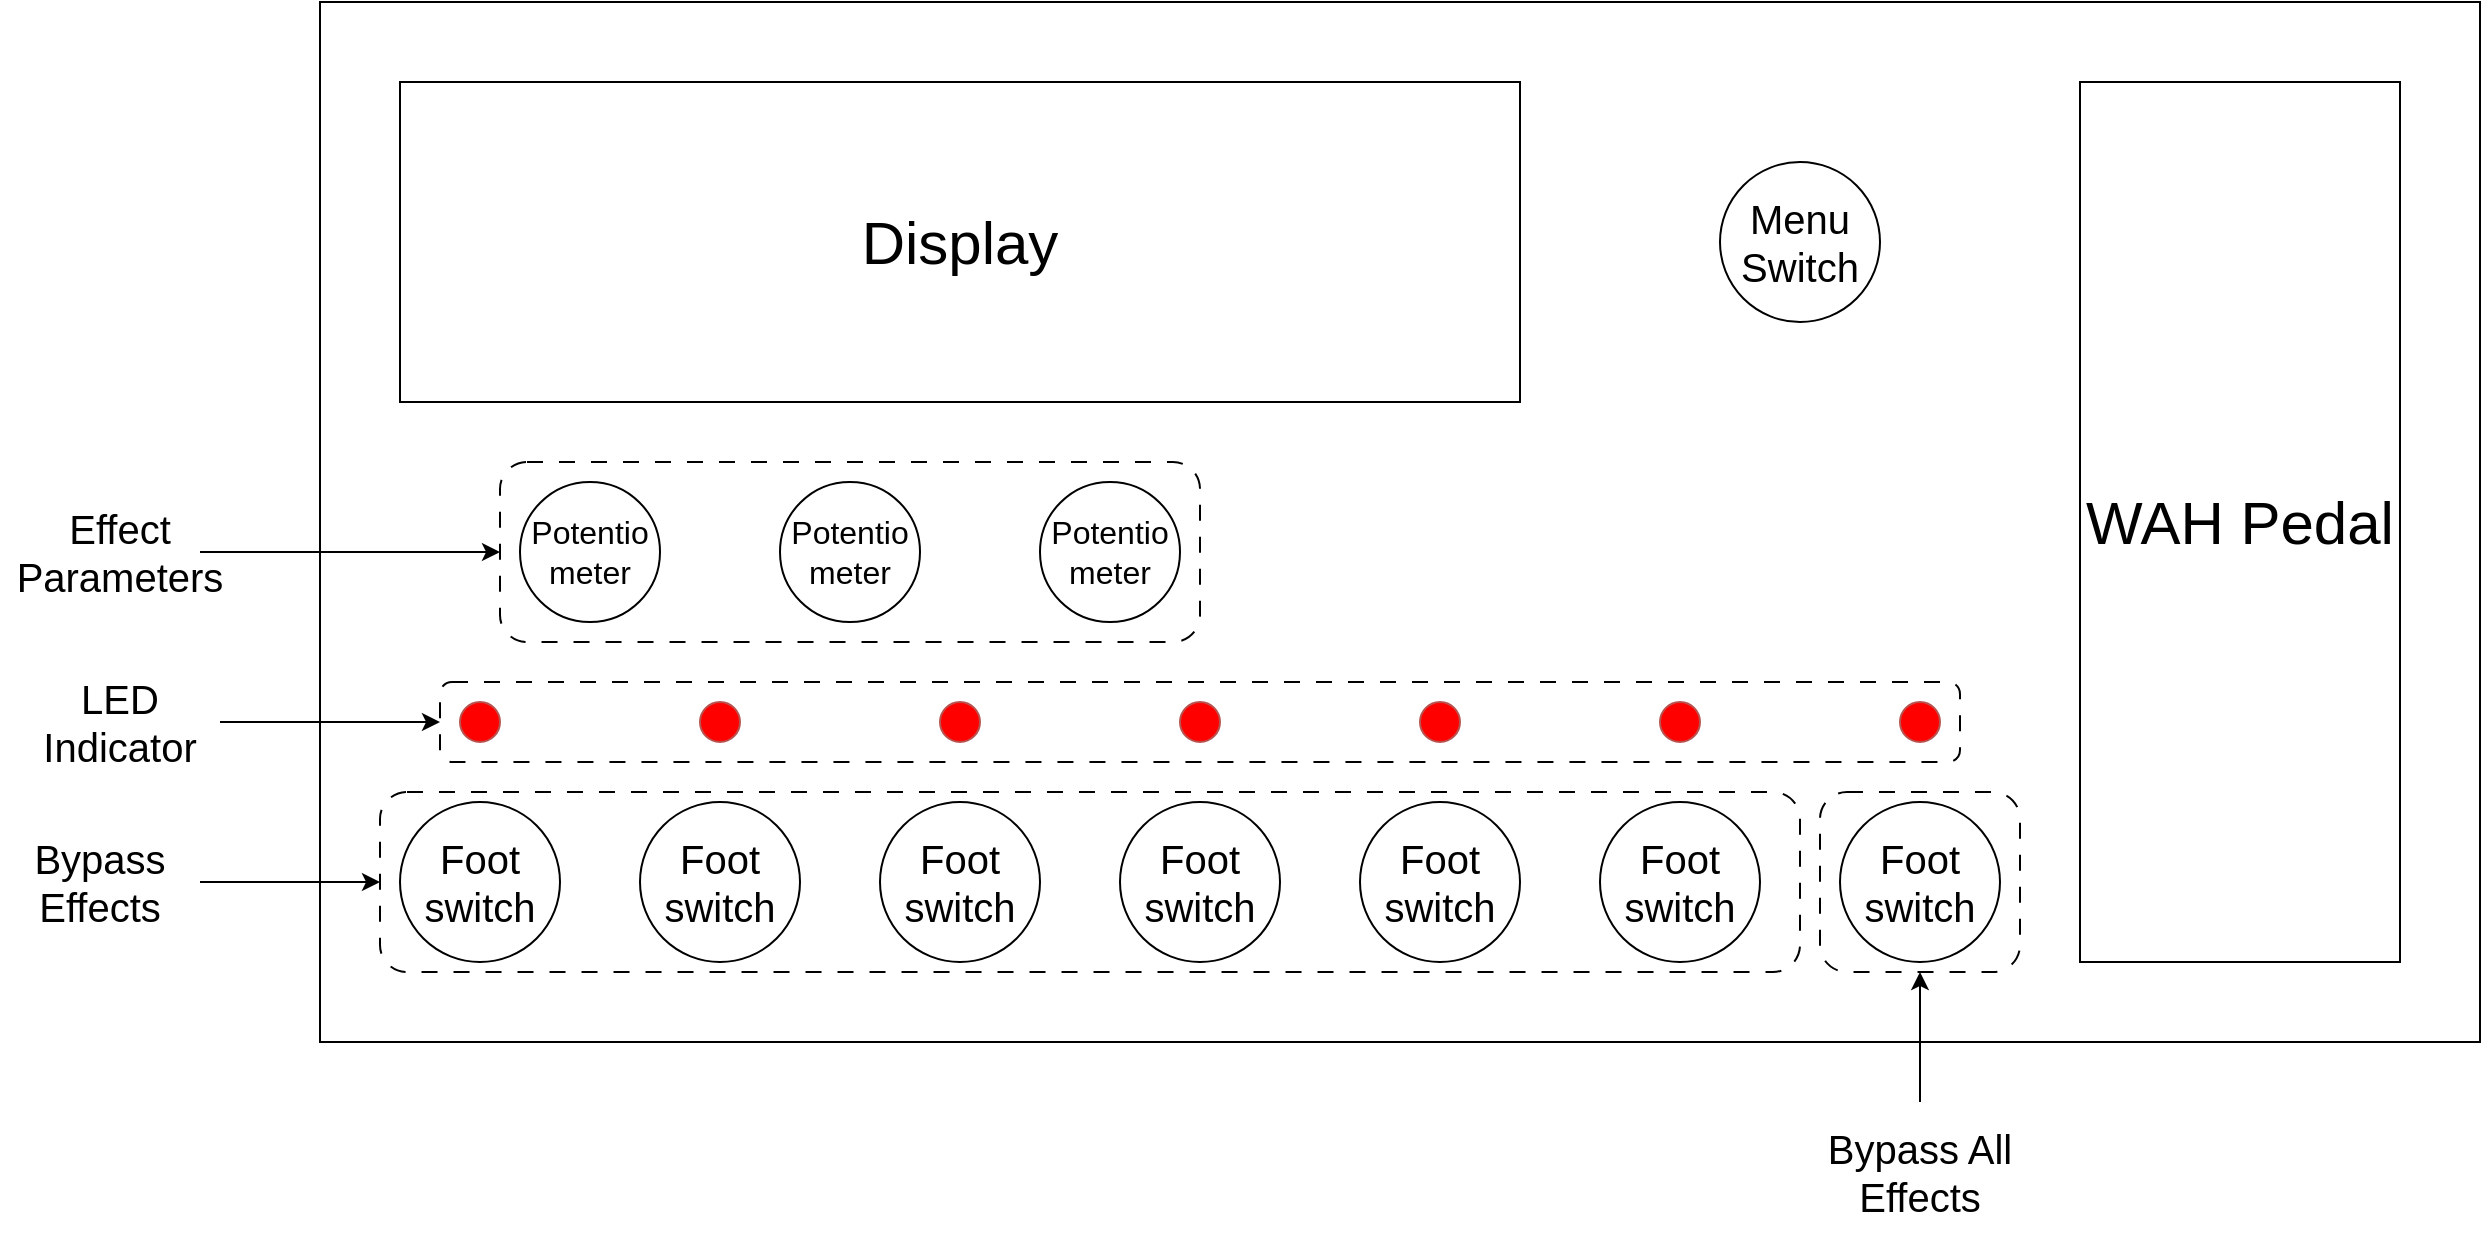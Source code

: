 <mxfile version="26.1.0">
  <diagram name="Page-1" id="ZbPvLmyu4UWi6uR5NwiG">
    <mxGraphModel dx="2350" dy="936" grid="1" gridSize="10" guides="1" tooltips="1" connect="1" arrows="1" fold="1" page="1" pageScale="1" pageWidth="850" pageHeight="1100" math="0" shadow="0">
      <root>
        <mxCell id="0" />
        <mxCell id="1" parent="0" />
        <mxCell id="Ac_v-80KtiURiUKC_sX3-1" value="" style="rounded=0;whiteSpace=wrap;html=1;fillColor=none;" parent="1" vertex="1">
          <mxGeometry x="40" y="40" width="1080" height="520" as="geometry" />
        </mxCell>
        <mxCell id="Ac_v-80KtiURiUKC_sX3-2" value="&lt;font style=&quot;font-size: 30px;&quot;&gt;WAH Pedal&lt;/font&gt;" style="rounded=0;whiteSpace=wrap;html=1;fillColor=none;" parent="1" vertex="1">
          <mxGeometry x="920" y="80" width="160" height="440" as="geometry" />
        </mxCell>
        <mxCell id="Ac_v-80KtiURiUKC_sX3-3" value="&lt;font style=&quot;font-size: 20px;&quot;&gt;Foot switch&lt;/font&gt;" style="ellipse;whiteSpace=wrap;html=1;aspect=fixed;fillColor=none;" parent="1" vertex="1">
          <mxGeometry x="80" y="440" width="80" height="80" as="geometry" />
        </mxCell>
        <mxCell id="Ac_v-80KtiURiUKC_sX3-4" value="&lt;font style=&quot;font-size: 20px;&quot;&gt;Foot switch&lt;/font&gt;" style="ellipse;whiteSpace=wrap;html=1;aspect=fixed;fillColor=none;" parent="1" vertex="1">
          <mxGeometry x="200" y="440" width="80" height="80" as="geometry" />
        </mxCell>
        <mxCell id="Ac_v-80KtiURiUKC_sX3-5" value="&lt;font style=&quot;font-size: 20px;&quot;&gt;Foot switch&lt;/font&gt;" style="ellipse;whiteSpace=wrap;html=1;aspect=fixed;fillColor=none;" parent="1" vertex="1">
          <mxGeometry x="320" y="440" width="80" height="80" as="geometry" />
        </mxCell>
        <mxCell id="Ac_v-80KtiURiUKC_sX3-6" value="&lt;font style=&quot;font-size: 20px;&quot;&gt;Foot switch&lt;/font&gt;" style="ellipse;whiteSpace=wrap;html=1;aspect=fixed;fillColor=none;" parent="1" vertex="1">
          <mxGeometry x="440" y="440" width="80" height="80" as="geometry" />
        </mxCell>
        <mxCell id="Ac_v-80KtiURiUKC_sX3-7" value="&lt;font style=&quot;font-size: 20px;&quot;&gt;Foot switch&lt;/font&gt;" style="ellipse;whiteSpace=wrap;html=1;aspect=fixed;fillColor=none;" parent="1" vertex="1">
          <mxGeometry x="560" y="440" width="80" height="80" as="geometry" />
        </mxCell>
        <mxCell id="Ac_v-80KtiURiUKC_sX3-8" value="&lt;font style=&quot;font-size: 20px;&quot;&gt;Foot switch&lt;/font&gt;" style="ellipse;whiteSpace=wrap;html=1;aspect=fixed;fillColor=none;" parent="1" vertex="1">
          <mxGeometry x="680" y="440" width="80" height="80" as="geometry" />
        </mxCell>
        <mxCell id="Ac_v-80KtiURiUKC_sX3-9" value="&lt;font style=&quot;font-size: 20px;&quot;&gt;Foot switch&lt;/font&gt;" style="ellipse;whiteSpace=wrap;html=1;aspect=fixed;fillColor=none;" parent="1" vertex="1">
          <mxGeometry x="800" y="440" width="80" height="80" as="geometry" />
        </mxCell>
        <mxCell id="Ac_v-80KtiURiUKC_sX3-10" value="" style="ellipse;whiteSpace=wrap;html=1;aspect=fixed;fillColor=#FF0000;strokeColor=#b85450;" parent="1" vertex="1">
          <mxGeometry x="110" y="390" width="20" height="20" as="geometry" />
        </mxCell>
        <mxCell id="Ac_v-80KtiURiUKC_sX3-11" value="" style="ellipse;whiteSpace=wrap;html=1;aspect=fixed;fillColor=#FF0000;strokeColor=#b85450;" parent="1" vertex="1">
          <mxGeometry x="230" y="390" width="20" height="20" as="geometry" />
        </mxCell>
        <mxCell id="Ac_v-80KtiURiUKC_sX3-12" value="" style="ellipse;whiteSpace=wrap;html=1;aspect=fixed;fillColor=#FF0000;strokeColor=#b85450;" parent="1" vertex="1">
          <mxGeometry x="350" y="390" width="20" height="20" as="geometry" />
        </mxCell>
        <mxCell id="Ac_v-80KtiURiUKC_sX3-13" value="" style="ellipse;whiteSpace=wrap;html=1;aspect=fixed;fillColor=#FF0000;strokeColor=#b85450;" parent="1" vertex="1">
          <mxGeometry x="470" y="390" width="20" height="20" as="geometry" />
        </mxCell>
        <mxCell id="Ac_v-80KtiURiUKC_sX3-14" value="" style="ellipse;whiteSpace=wrap;html=1;aspect=fixed;fillColor=#FF0000;strokeColor=#b85450;" parent="1" vertex="1">
          <mxGeometry x="590" y="390" width="20" height="20" as="geometry" />
        </mxCell>
        <mxCell id="Ac_v-80KtiURiUKC_sX3-15" value="" style="ellipse;whiteSpace=wrap;html=1;aspect=fixed;fillColor=#FF0000;strokeColor=#b85450;" parent="1" vertex="1">
          <mxGeometry x="710" y="390" width="20" height="20" as="geometry" />
        </mxCell>
        <mxCell id="Ac_v-80KtiURiUKC_sX3-16" value="" style="ellipse;whiteSpace=wrap;html=1;aspect=fixed;fillColor=#FF0000;strokeColor=#b85450;" parent="1" vertex="1">
          <mxGeometry x="830" y="390" width="20" height="20" as="geometry" />
        </mxCell>
        <mxCell id="Ac_v-80KtiURiUKC_sX3-17" value="&lt;font style=&quot;font-size: 16px;&quot;&gt;Potentio meter&lt;/font&gt;" style="ellipse;whiteSpace=wrap;html=1;aspect=fixed;fillColor=none;" parent="1" vertex="1">
          <mxGeometry x="140" y="280" width="70" height="70" as="geometry" />
        </mxCell>
        <mxCell id="Ac_v-80KtiURiUKC_sX3-18" value="&lt;font style=&quot;font-size: 30px;&quot;&gt;Display&lt;/font&gt;" style="rounded=0;whiteSpace=wrap;html=1;fillColor=none;" parent="1" vertex="1">
          <mxGeometry x="80" y="80" width="560" height="160" as="geometry" />
        </mxCell>
        <mxCell id="Ac_v-80KtiURiUKC_sX3-19" value="&lt;font style=&quot;font-size: 16px;&quot;&gt;Potentio meter&lt;/font&gt;" style="ellipse;whiteSpace=wrap;html=1;aspect=fixed;fillColor=none;" parent="1" vertex="1">
          <mxGeometry x="270" y="280" width="70" height="70" as="geometry" />
        </mxCell>
        <mxCell id="Ac_v-80KtiURiUKC_sX3-20" value="&lt;font style=&quot;font-size: 16px;&quot;&gt;Potentio meter&lt;/font&gt;" style="ellipse;whiteSpace=wrap;html=1;aspect=fixed;fillColor=none;" parent="1" vertex="1">
          <mxGeometry x="400" y="280" width="70" height="70" as="geometry" />
        </mxCell>
        <mxCell id="Ac_v-80KtiURiUKC_sX3-21" value="&lt;font style=&quot;font-size: 20px;&quot;&gt;Menu Switch&lt;/font&gt;" style="ellipse;whiteSpace=wrap;html=1;aspect=fixed;fillColor=none;" parent="1" vertex="1">
          <mxGeometry x="740" y="120" width="80" height="80" as="geometry" />
        </mxCell>
        <mxCell id="L4aGGzQj29ahWLjSAcO5-1" value="" style="rounded=1;whiteSpace=wrap;html=1;fillColor=none;dashed=1;dashPattern=8 8;" vertex="1" parent="1">
          <mxGeometry x="130" y="270" width="350" height="90" as="geometry" />
        </mxCell>
        <mxCell id="L4aGGzQj29ahWLjSAcO5-2" value="&lt;font style=&quot;font-size: 20px;&quot;&gt;Effect Parameters&lt;/font&gt;" style="text;html=1;align=center;verticalAlign=middle;whiteSpace=wrap;rounded=0;" vertex="1" parent="1">
          <mxGeometry x="-100" y="287.5" width="80" height="55" as="geometry" />
        </mxCell>
        <mxCell id="L4aGGzQj29ahWLjSAcO5-3" value="" style="rounded=1;whiteSpace=wrap;html=1;fillColor=none;dashed=1;dashPattern=8 8;" vertex="1" parent="1">
          <mxGeometry x="70" y="435" width="710" height="90" as="geometry" />
        </mxCell>
        <mxCell id="L4aGGzQj29ahWLjSAcO5-4" value="" style="endArrow=classic;html=1;rounded=0;entryX=0;entryY=0.5;entryDx=0;entryDy=0;exitX=1;exitY=0.5;exitDx=0;exitDy=0;" edge="1" parent="1" source="L4aGGzQj29ahWLjSAcO5-2" target="L4aGGzQj29ahWLjSAcO5-1">
          <mxGeometry width="50" height="50" relative="1" as="geometry">
            <mxPoint y="310" as="sourcePoint" />
            <mxPoint x="50" y="260" as="targetPoint" />
          </mxGeometry>
        </mxCell>
        <mxCell id="L4aGGzQj29ahWLjSAcO5-6" style="edgeStyle=orthogonalEdgeStyle;rounded=0;orthogonalLoop=1;jettySize=auto;html=1;entryX=0;entryY=0.5;entryDx=0;entryDy=0;" edge="1" parent="1" source="L4aGGzQj29ahWLjSAcO5-5" target="L4aGGzQj29ahWLjSAcO5-3">
          <mxGeometry relative="1" as="geometry" />
        </mxCell>
        <mxCell id="L4aGGzQj29ahWLjSAcO5-5" value="&lt;font style=&quot;font-size: 20px;&quot;&gt;Bypass Effects&lt;/font&gt;" style="text;html=1;align=center;verticalAlign=middle;whiteSpace=wrap;rounded=0;" vertex="1" parent="1">
          <mxGeometry x="-120" y="447.5" width="100" height="65" as="geometry" />
        </mxCell>
        <mxCell id="L4aGGzQj29ahWLjSAcO5-7" value="" style="rounded=1;whiteSpace=wrap;html=1;fillColor=none;dashed=1;dashPattern=8 8;" vertex="1" parent="1">
          <mxGeometry x="100" y="380" width="760" height="40" as="geometry" />
        </mxCell>
        <mxCell id="L4aGGzQj29ahWLjSAcO5-9" style="edgeStyle=orthogonalEdgeStyle;rounded=0;orthogonalLoop=1;jettySize=auto;html=1;entryX=0;entryY=0.5;entryDx=0;entryDy=0;" edge="1" parent="1" source="L4aGGzQj29ahWLjSAcO5-8" target="L4aGGzQj29ahWLjSAcO5-7">
          <mxGeometry relative="1" as="geometry" />
        </mxCell>
        <mxCell id="L4aGGzQj29ahWLjSAcO5-8" value="&lt;font style=&quot;font-size: 20px;&quot;&gt;LED Indicator&lt;/font&gt;" style="text;html=1;align=center;verticalAlign=middle;whiteSpace=wrap;rounded=0;" vertex="1" parent="1">
          <mxGeometry x="-110" y="372.5" width="100" height="55" as="geometry" />
        </mxCell>
        <mxCell id="L4aGGzQj29ahWLjSAcO5-10" value="" style="rounded=1;whiteSpace=wrap;html=1;fillColor=none;dashed=1;dashPattern=8 8;" vertex="1" parent="1">
          <mxGeometry x="790" y="435" width="100" height="90" as="geometry" />
        </mxCell>
        <mxCell id="L4aGGzQj29ahWLjSAcO5-12" style="edgeStyle=orthogonalEdgeStyle;rounded=0;orthogonalLoop=1;jettySize=auto;html=1;entryX=0.5;entryY=1;entryDx=0;entryDy=0;" edge="1" parent="1" source="L4aGGzQj29ahWLjSAcO5-11" target="L4aGGzQj29ahWLjSAcO5-10">
          <mxGeometry relative="1" as="geometry" />
        </mxCell>
        <mxCell id="L4aGGzQj29ahWLjSAcO5-11" value="&lt;font style=&quot;font-size: 20px;&quot;&gt;Bypass All Effects&lt;/font&gt;" style="text;html=1;align=center;verticalAlign=middle;whiteSpace=wrap;rounded=0;" vertex="1" parent="1">
          <mxGeometry x="785" y="590" width="110" height="70" as="geometry" />
        </mxCell>
      </root>
    </mxGraphModel>
  </diagram>
</mxfile>
